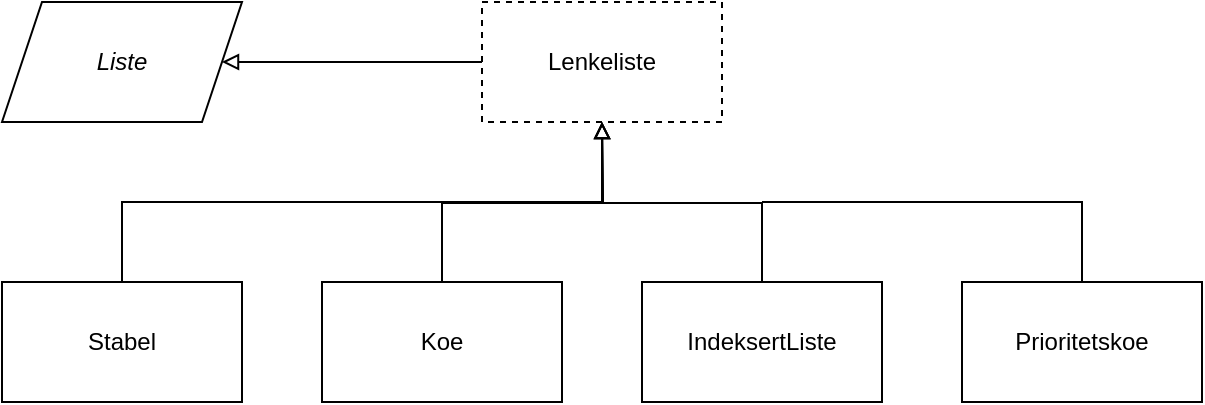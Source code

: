 <mxfile version="16.1.2" type="device"><diagram id="WMjnbqh28c4dnKkiLsOo" name="Page-1"><mxGraphModel dx="981" dy="597" grid="1" gridSize="10" guides="1" tooltips="1" connect="1" arrows="1" fold="1" page="1" pageScale="1" pageWidth="850" pageHeight="1100" math="0" shadow="0"><root><mxCell id="0"/><mxCell id="1" parent="0"/><mxCell id="6zaWzMk8DfY_ncrSEWlp-2" value="&lt;i&gt;Liste&lt;/i&gt;" style="shape=parallelogram;perimeter=parallelogramPerimeter;whiteSpace=wrap;html=1;fixedSize=1;" vertex="1" parent="1"><mxGeometry x="120" y="180" width="120" height="60" as="geometry"/></mxCell><mxCell id="6zaWzMk8DfY_ncrSEWlp-8" style="edgeStyle=orthogonalEdgeStyle;rounded=0;orthogonalLoop=1;jettySize=auto;html=1;exitX=0;exitY=0.5;exitDx=0;exitDy=0;entryX=1;entryY=0.5;entryDx=0;entryDy=0;endArrow=block;endFill=0;" edge="1" parent="1" source="6zaWzMk8DfY_ncrSEWlp-3" target="6zaWzMk8DfY_ncrSEWlp-2"><mxGeometry relative="1" as="geometry"/></mxCell><mxCell id="6zaWzMk8DfY_ncrSEWlp-3" value="Lenkeliste" style="rounded=0;whiteSpace=wrap;html=1;dashed=1;" vertex="1" parent="1"><mxGeometry x="360" y="180" width="120" height="60" as="geometry"/></mxCell><mxCell id="6zaWzMk8DfY_ncrSEWlp-10" style="edgeStyle=orthogonalEdgeStyle;rounded=0;orthogonalLoop=1;jettySize=auto;html=1;exitX=0.5;exitY=0;exitDx=0;exitDy=0;endArrow=block;endFill=0;" edge="1" parent="1" source="6zaWzMk8DfY_ncrSEWlp-4"><mxGeometry relative="1" as="geometry"><mxPoint x="420" y="240" as="targetPoint"/></mxGeometry></mxCell><mxCell id="6zaWzMk8DfY_ncrSEWlp-4" value="Koe" style="rounded=0;whiteSpace=wrap;html=1;" vertex="1" parent="1"><mxGeometry x="280" y="320" width="120" height="60" as="geometry"/></mxCell><mxCell id="6zaWzMk8DfY_ncrSEWlp-9" style="edgeStyle=orthogonalEdgeStyle;rounded=0;orthogonalLoop=1;jettySize=auto;html=1;exitX=0.5;exitY=0;exitDx=0;exitDy=0;entryX=0.5;entryY=1;entryDx=0;entryDy=0;endArrow=block;endFill=0;" edge="1" parent="1" source="6zaWzMk8DfY_ncrSEWlp-5" target="6zaWzMk8DfY_ncrSEWlp-3"><mxGeometry relative="1" as="geometry"/></mxCell><mxCell id="6zaWzMk8DfY_ncrSEWlp-5" value="Stabel" style="rounded=0;whiteSpace=wrap;html=1;" vertex="1" parent="1"><mxGeometry x="120" y="320" width="120" height="60" as="geometry"/></mxCell><mxCell id="6zaWzMk8DfY_ncrSEWlp-11" style="edgeStyle=orthogonalEdgeStyle;rounded=0;orthogonalLoop=1;jettySize=auto;html=1;exitX=0.5;exitY=0;exitDx=0;exitDy=0;endArrow=block;endFill=0;" edge="1" parent="1" source="6zaWzMk8DfY_ncrSEWlp-6"><mxGeometry relative="1" as="geometry"><mxPoint x="420" y="240" as="targetPoint"/></mxGeometry></mxCell><mxCell id="6zaWzMk8DfY_ncrSEWlp-6" value="IndeksertListe" style="rounded=0;whiteSpace=wrap;html=1;" vertex="1" parent="1"><mxGeometry x="440" y="320" width="120" height="60" as="geometry"/></mxCell><mxCell id="6zaWzMk8DfY_ncrSEWlp-13" style="edgeStyle=orthogonalEdgeStyle;rounded=0;orthogonalLoop=1;jettySize=auto;html=1;exitX=0.5;exitY=0;exitDx=0;exitDy=0;endArrow=none;endFill=0;" edge="1" parent="1" source="6zaWzMk8DfY_ncrSEWlp-7"><mxGeometry relative="1" as="geometry"><mxPoint x="500" y="280" as="targetPoint"/><Array as="points"><mxPoint x="660" y="280"/></Array></mxGeometry></mxCell><mxCell id="6zaWzMk8DfY_ncrSEWlp-7" value="Prioritetskoe" style="rounded=0;whiteSpace=wrap;html=1;" vertex="1" parent="1"><mxGeometry x="600" y="320" width="120" height="60" as="geometry"/></mxCell></root></mxGraphModel></diagram></mxfile>